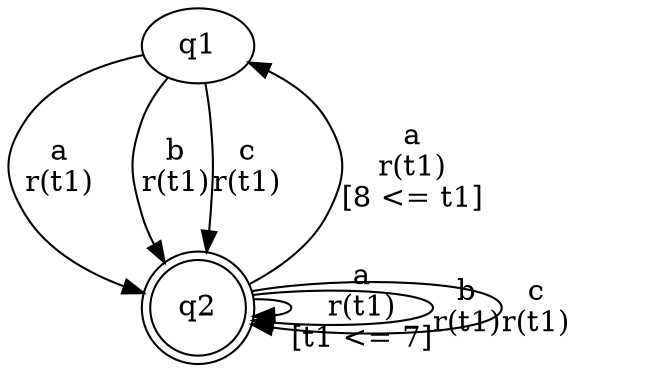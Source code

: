 digraph L {
	qq1[label=q1]
	qq2[label=q2 shape=doublecircle]
	qq1 -> qq2[label="a\nr(t1)\n"]
	qq2 -> qq2[label="a\nr(t1)\n[t1 <= 7]"]
	qq2 -> qq1[label="a\nr(t1)\n[8 <= t1]"]
	qq2 -> qq2[label="b\nr(t1)\n"]
	qq2 -> qq2[label="c\nr(t1)\n"]
	qq1 -> qq2[label="b\nr(t1)\n"]
	qq1 -> qq2[label="c\nr(t1)\n"]
}
